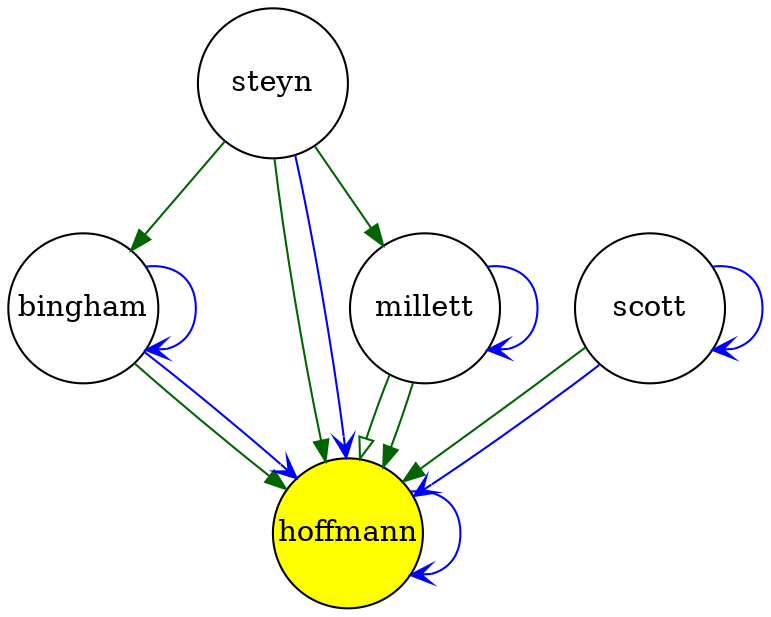 digraph case66 { 
 K=0.6 
 "bingham" -> { "hoffmann" } [color="darkgreen", arrowhead="normal", penwidth=1, href="#5"]; 
 "bingham" -> { "bingham" } [color="blue", arrowhead="vee", penwidth=1, href="#35"]; 
 "bingham" -> { "hoffmann" } [color="blue", arrowhead="vee", penwidth=1, href="#35"]; 
 "steyn" -> { "bingham" } [color="darkgreen", arrowhead="normal", penwidth=1, href="#41"]; 
 "steyn" -> { "hoffmann" } [color="darkgreen", arrowhead="normal", penwidth=1, href="#41"]; 
 "steyn" -> { "millett" } [color="darkgreen", arrowhead="normal", penwidth=1, href="#41"]; 
 "steyn" -> { "hoffmann" } [color="blue", arrowhead="vee", penwidth=1, href="#41"]; 
 "hoffmann" -> { "hoffmann" } [color="blue", arrowhead="vee", penwidth=1, href="outcome_hoffmann_self"];
 "millett" -> { "hoffmann" } [color="darkgreen", arrowhead="onormal", penwidth=1, href="#215"]; 
 "millett" -> { "hoffmann" } [color="darkgreen", arrowhead="normal", penwidth=1, href="#265"]; 
 "millett" -> { "millett" } [color="blue", arrowhead="vee", penwidth=1, href="#265"]; 
 "scott" -> { "hoffmann" } [color="darkgreen", arrowhead="normal", penwidth=1, href="#270"]; 
 "scott" -> { "scott" } [color="blue", arrowhead="vee", penwidth=1, href="#270"]; 
 "scott" -> { "hoffmann" } [color="blue", arrowhead="vee", penwidth=1, href="#271"]; 
 "bingham" [shape="circle", fixedsize="true", height=1, width=1, style="filled", fillcolor="white", href="#bingham"]; 
 "steyn" [shape="circle", fixedsize="true", height=1, width=1, style="filled", fillcolor="white", href="#steyn"]; 
 "hoffmann" [shape="circle", fixedsize="true", height=1, width=1, style="filled", fillcolor="yellow", href="#hoffmann"]; 
 "millett" [shape="circle", fixedsize="true", height=1, width=1, style="filled", fillcolor="white", href="#millett"]; 
 "scott" [shape="circle", fixedsize="true", height=1, width=1, style="filled", fillcolor="white", href="#scott"]; 

}